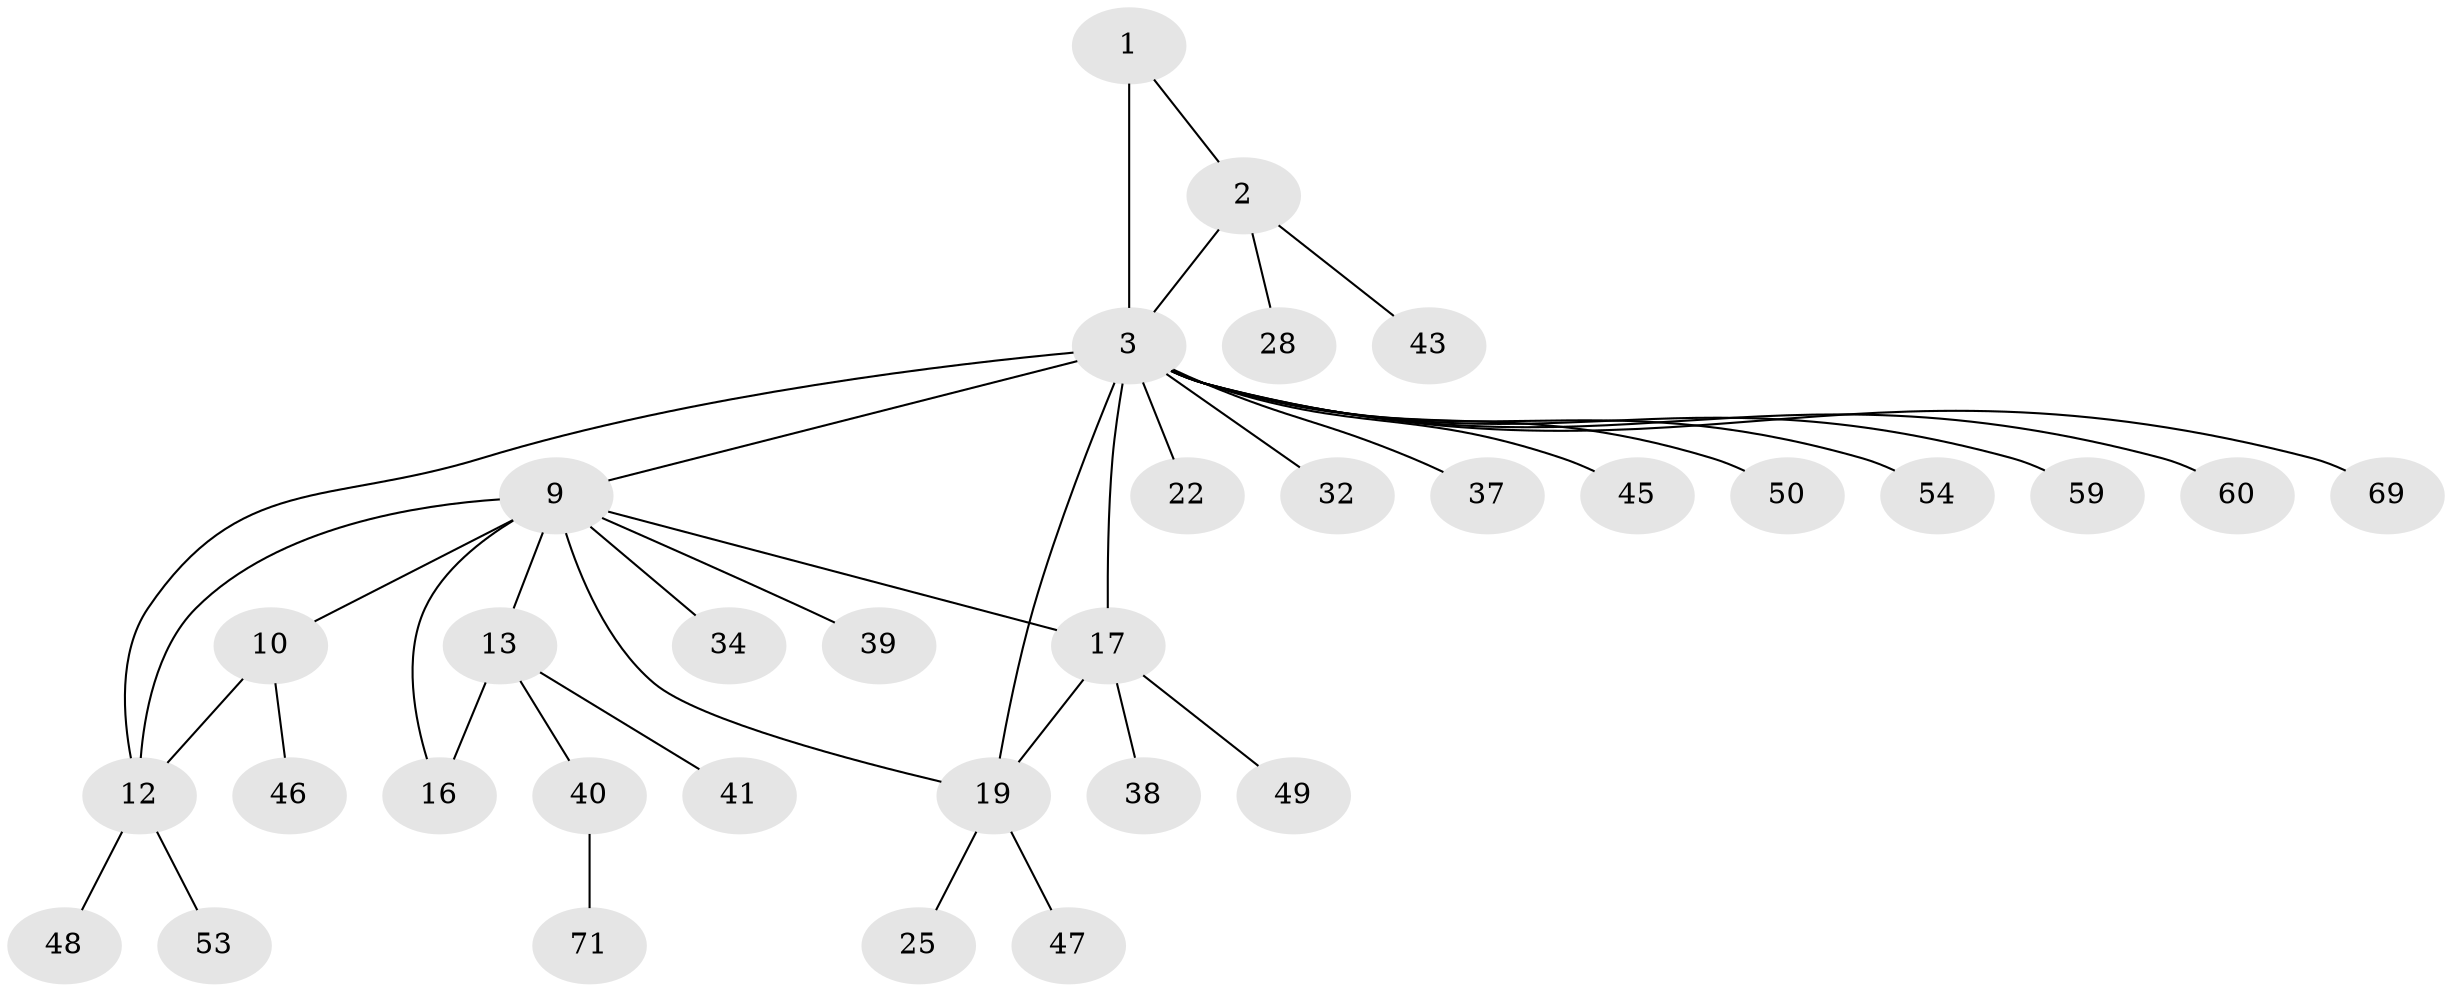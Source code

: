 // original degree distribution, {4: 0.023809523809523808, 5: 0.05952380952380952, 7: 0.05952380952380952, 11: 0.011904761904761904, 6: 0.05952380952380952, 10: 0.011904761904761904, 3: 0.047619047619047616, 9: 0.011904761904761904, 1: 0.5476190476190477, 2: 0.16666666666666666}
// Generated by graph-tools (version 1.1) at 2025/19/03/04/25 18:19:47]
// undirected, 33 vertices, 39 edges
graph export_dot {
graph [start="1"]
  node [color=gray90,style=filled];
  1 [super="+27"];
  2 [super="+26"];
  3 [super="+51+4"];
  9 [super="+14+62+70+11+42"];
  10 [super="+35+81"];
  12 [super="+52+56"];
  13 [super="+61+31+15"];
  16;
  17 [super="+18"];
  19 [super="+23+30"];
  22;
  25;
  28;
  32;
  34 [super="+79"];
  37;
  38;
  39;
  40;
  41;
  43 [super="+65+74"];
  45;
  46;
  47;
  48;
  49 [super="+58"];
  50 [super="+55"];
  53;
  54 [super="+84"];
  59;
  60;
  69;
  71;
  1 -- 2;
  1 -- 3 [weight=2];
  2 -- 3 [weight=2];
  2 -- 43;
  2 -- 28;
  3 -- 17;
  3 -- 54;
  3 -- 69;
  3 -- 32;
  3 -- 37;
  3 -- 9 [weight=3];
  3 -- 12;
  3 -- 45;
  3 -- 50;
  3 -- 19 [weight=4];
  3 -- 22;
  3 -- 59;
  3 -- 60;
  9 -- 10 [weight=2];
  9 -- 12 [weight=2];
  9 -- 17;
  9 -- 34;
  9 -- 39;
  9 -- 16;
  9 -- 19;
  9 -- 13 [weight=2];
  10 -- 12;
  10 -- 46;
  12 -- 48;
  12 -- 53;
  13 -- 16 [weight=2];
  13 -- 40;
  13 -- 41;
  17 -- 19 [weight=3];
  17 -- 38;
  17 -- 49;
  19 -- 25;
  19 -- 47;
  40 -- 71;
}
